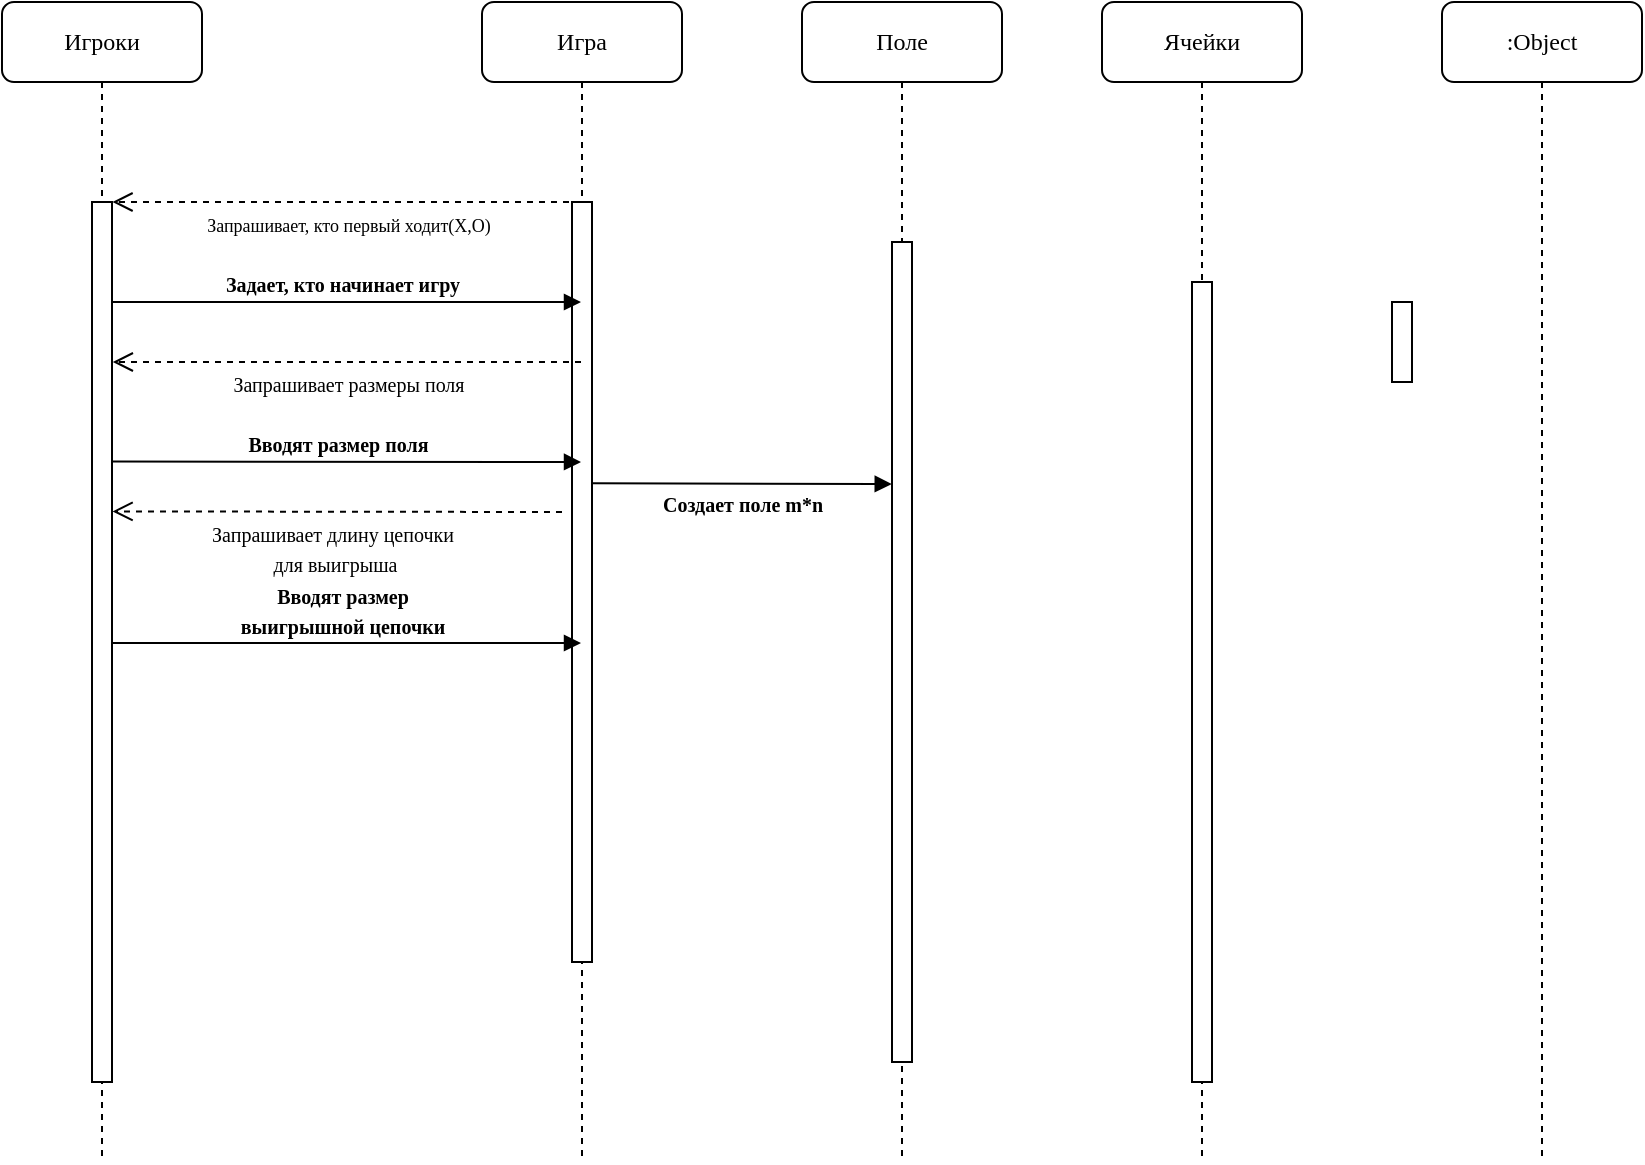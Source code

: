 <mxfile version="13.8.5" type="github">
  <diagram name="Page-1" id="13e1069c-82ec-6db2-03f1-153e76fe0fe0">
    <mxGraphModel dx="1304" dy="698" grid="1" gridSize="10" guides="1" tooltips="1" connect="1" arrows="1" fold="1" page="1" pageScale="1" pageWidth="1100" pageHeight="850" background="#ffffff" math="0" shadow="0">
      <root>
        <mxCell id="0" />
        <mxCell id="1" parent="0" />
        <mxCell id="7baba1c4bc27f4b0-2" value="Игра" style="shape=umlLifeline;perimeter=lifelinePerimeter;whiteSpace=wrap;html=1;container=1;collapsible=0;recursiveResize=0;outlineConnect=0;rounded=1;shadow=0;comic=0;labelBackgroundColor=none;strokeWidth=1;fontFamily=Verdana;fontSize=12;align=center;" parent="1" vertex="1">
          <mxGeometry x="270" y="80" width="100" height="580" as="geometry" />
        </mxCell>
        <mxCell id="7baba1c4bc27f4b0-10" value="" style="html=1;points=[];perimeter=orthogonalPerimeter;rounded=0;shadow=0;comic=0;labelBackgroundColor=none;strokeWidth=1;fontFamily=Verdana;fontSize=12;align=center;" parent="7baba1c4bc27f4b0-2" vertex="1">
          <mxGeometry x="45" y="100" width="10" height="380" as="geometry" />
        </mxCell>
        <mxCell id="7baba1c4bc27f4b0-3" value="Поле" style="shape=umlLifeline;perimeter=lifelinePerimeter;whiteSpace=wrap;html=1;container=1;collapsible=0;recursiveResize=0;outlineConnect=0;rounded=1;shadow=0;comic=0;labelBackgroundColor=none;strokeWidth=1;fontFamily=Verdana;fontSize=12;align=center;" parent="1" vertex="1">
          <mxGeometry x="430" y="80" width="100" height="580" as="geometry" />
        </mxCell>
        <mxCell id="7baba1c4bc27f4b0-13" value="" style="html=1;points=[];perimeter=orthogonalPerimeter;rounded=0;shadow=0;comic=0;labelBackgroundColor=none;strokeWidth=1;fontFamily=Verdana;fontSize=12;align=center;" parent="7baba1c4bc27f4b0-3" vertex="1">
          <mxGeometry x="45" y="120" width="10" height="410" as="geometry" />
        </mxCell>
        <mxCell id="7baba1c4bc27f4b0-4" value="Ячейки" style="shape=umlLifeline;perimeter=lifelinePerimeter;whiteSpace=wrap;html=1;container=1;collapsible=0;recursiveResize=0;outlineConnect=0;rounded=1;shadow=0;comic=0;labelBackgroundColor=none;strokeWidth=1;fontFamily=Verdana;fontSize=12;align=center;" parent="1" vertex="1">
          <mxGeometry x="580" y="80" width="100" height="580" as="geometry" />
        </mxCell>
        <mxCell id="7baba1c4bc27f4b0-16" value="" style="html=1;points=[];perimeter=orthogonalPerimeter;rounded=0;shadow=0;comic=0;labelBackgroundColor=none;strokeWidth=1;fontFamily=Verdana;fontSize=12;align=center;" parent="7baba1c4bc27f4b0-4" vertex="1">
          <mxGeometry x="45" y="140" width="10" height="400" as="geometry" />
        </mxCell>
        <mxCell id="7baba1c4bc27f4b0-5" value=":Object" style="shape=umlLifeline;perimeter=lifelinePerimeter;whiteSpace=wrap;html=1;container=1;collapsible=0;recursiveResize=0;outlineConnect=0;rounded=1;shadow=0;comic=0;labelBackgroundColor=none;strokeWidth=1;fontFamily=Verdana;fontSize=12;align=center;" parent="1" vertex="1">
          <mxGeometry x="750" y="80" width="100" height="580" as="geometry" />
        </mxCell>
        <mxCell id="7baba1c4bc27f4b0-8" value="Игроки" style="shape=umlLifeline;perimeter=lifelinePerimeter;whiteSpace=wrap;html=1;container=1;collapsible=0;recursiveResize=0;outlineConnect=0;rounded=1;shadow=0;comic=0;labelBackgroundColor=none;strokeWidth=1;fontFamily=Verdana;fontSize=12;align=center;" parent="1" vertex="1">
          <mxGeometry x="30" y="80" width="100" height="580" as="geometry" />
        </mxCell>
        <mxCell id="7baba1c4bc27f4b0-9" value="" style="html=1;points=[];perimeter=orthogonalPerimeter;rounded=0;shadow=0;comic=0;labelBackgroundColor=none;strokeWidth=1;fontFamily=Verdana;fontSize=12;align=center;" parent="7baba1c4bc27f4b0-8" vertex="1">
          <mxGeometry x="45" y="100" width="10" height="440" as="geometry" />
        </mxCell>
        <mxCell id="7baba1c4bc27f4b0-19" value="" style="html=1;points=[];perimeter=orthogonalPerimeter;rounded=0;shadow=0;comic=0;labelBackgroundColor=none;strokeWidth=1;fontFamily=Verdana;fontSize=12;align=center;" parent="1" vertex="1">
          <mxGeometry x="725" y="230" width="10" height="40" as="geometry" />
        </mxCell>
        <mxCell id="7baba1c4bc27f4b0-11" value="&lt;font style=&quot;font-size: 10px&quot;&gt;&lt;b&gt;Задает, кто начинает игру&lt;/b&gt;&lt;/font&gt;" style="html=1;verticalAlign=bottom;endArrow=block;labelBackgroundColor=none;fontFamily=Verdana;fontSize=12;edgeStyle=elbowEdgeStyle;elbow=vertical;" parent="1" target="7baba1c4bc27f4b0-2" edge="1">
          <mxGeometry x="-0.024" relative="1" as="geometry">
            <mxPoint x="85" y="230" as="sourcePoint" />
            <mxPoint x="285" y="230" as="targetPoint" />
            <Array as="points">
              <mxPoint x="190" y="230" />
              <mxPoint x="190" y="220" />
            </Array>
            <mxPoint as="offset" />
          </mxGeometry>
        </mxCell>
        <mxCell id="7baba1c4bc27f4b0-14" value="&lt;font style=&quot;font-size: 10px&quot;&gt;&lt;b&gt;Создает поле m*n&lt;/b&gt;&lt;/font&gt;" style="html=1;verticalAlign=bottom;endArrow=block;labelBackgroundColor=none;fontFamily=Verdana;fontSize=12;edgeStyle=elbowEdgeStyle;elbow=vertical;exitX=1.019;exitY=0.37;exitDx=0;exitDy=0;exitPerimeter=0;entryX=-0.013;entryY=0.296;entryDx=0;entryDy=0;entryPerimeter=0;" parent="1" source="7baba1c4bc27f4b0-10" target="7baba1c4bc27f4b0-13" edge="1">
          <mxGeometry x="-0.0" y="-19" relative="1" as="geometry">
            <mxPoint x="370" y="200" as="sourcePoint" />
            <mxPoint x="474" y="309" as="targetPoint" />
            <Array as="points">
              <mxPoint x="400" y="321" />
              <mxPoint x="430" y="310" />
            </Array>
            <mxPoint as="offset" />
          </mxGeometry>
        </mxCell>
        <mxCell id="ZVLFDn94XBPGQm66SeeX-1" value="&lt;font style=&quot;font-size: 10px&quot;&gt;Запрашивает размеры поля&lt;/font&gt;" style="html=1;verticalAlign=bottom;endArrow=open;dashed=1;endSize=8;labelBackgroundColor=none;fontFamily=Verdana;fontSize=12;edgeStyle=elbowEdgeStyle;elbow=vertical;entryX=1.039;entryY=0.182;entryDx=0;entryDy=0;entryPerimeter=0;" edge="1" parent="1" source="7baba1c4bc27f4b0-2" target="7baba1c4bc27f4b0-9">
          <mxGeometry x="0.001" y="20" relative="1" as="geometry">
            <mxPoint x="90" y="260" as="targetPoint" />
            <Array as="points">
              <mxPoint x="190" y="260" />
              <mxPoint x="140" y="210" />
              <mxPoint x="100" y="210" />
              <mxPoint x="180" y="210" />
              <mxPoint x="185" y="210" />
              <mxPoint x="225" y="210" />
              <mxPoint x="255" y="210" />
            </Array>
            <mxPoint x="285" y="260" as="sourcePoint" />
            <mxPoint as="offset" />
          </mxGeometry>
        </mxCell>
        <mxCell id="ZVLFDn94XBPGQm66SeeX-2" value="&lt;font style=&quot;font-size: 10px&quot;&gt;&lt;b&gt;Вводят размер поля&amp;nbsp;&lt;/b&gt;&lt;/font&gt;" style="html=1;verticalAlign=bottom;endArrow=block;labelBackgroundColor=none;fontFamily=Verdana;fontSize=12;edgeStyle=elbowEdgeStyle;elbow=vertical;exitX=0.996;exitY=0.295;exitDx=0;exitDy=0;exitPerimeter=0;" edge="1" parent="1" source="7baba1c4bc27f4b0-9" target="7baba1c4bc27f4b0-2">
          <mxGeometry x="-0.024" relative="1" as="geometry">
            <mxPoint x="90" y="310" as="sourcePoint" />
            <mxPoint x="285" y="309.96" as="targetPoint" />
            <mxPoint as="offset" />
          </mxGeometry>
        </mxCell>
        <mxCell id="ZVLFDn94XBPGQm66SeeX-3" value="&lt;font style=&quot;font-size: 9px&quot;&gt;Запрашивает, кто первый ходит(Х,О)&lt;/font&gt;" style="html=1;verticalAlign=bottom;endArrow=open;dashed=1;endSize=8;labelBackgroundColor=none;fontFamily=Verdana;fontSize=12;edgeStyle=elbowEdgeStyle;elbow=vertical;entryX=1.024;entryY=0;entryDx=0;entryDy=0;entryPerimeter=0;" edge="1" parent="1" source="7baba1c4bc27f4b0-2" target="7baba1c4bc27f4b0-9">
          <mxGeometry x="0.001" y="20" relative="1" as="geometry">
            <mxPoint x="90.0" y="180.08" as="targetPoint" />
            <Array as="points">
              <mxPoint x="194.61" y="180" />
              <mxPoint x="144.61" y="130" />
              <mxPoint x="104.61" y="130" />
              <mxPoint x="184.61" y="130" />
              <mxPoint x="189.61" y="130" />
              <mxPoint x="229.61" y="130" />
              <mxPoint x="259.61" y="130" />
            </Array>
            <mxPoint x="289.61" y="180" as="sourcePoint" />
            <mxPoint as="offset" />
          </mxGeometry>
        </mxCell>
        <mxCell id="ZVLFDn94XBPGQm66SeeX-5" value="&lt;font style=&quot;font-size: 10px&quot;&gt;Запрашивает длину цепочки&lt;br&gt;&amp;nbsp;для выигрыша&lt;/font&gt;" style="html=1;verticalAlign=bottom;endArrow=open;dashed=1;endSize=8;labelBackgroundColor=none;fontFamily=Verdana;fontSize=12;edgeStyle=elbowEdgeStyle;elbow=vertical;entryX=1.027;entryY=0.352;entryDx=0;entryDy=0;entryPerimeter=0;" edge="1" parent="1" target="7baba1c4bc27f4b0-9">
          <mxGeometry x="0.028" y="35" relative="1" as="geometry">
            <mxPoint x="90" y="335" as="targetPoint" />
            <Array as="points">
              <mxPoint x="355" y="334.71" />
              <mxPoint x="345" y="334.71" />
              <mxPoint x="385" y="334.71" />
              <mxPoint x="415" y="334.71" />
            </Array>
            <mxPoint x="310" y="335" as="sourcePoint" />
            <mxPoint as="offset" />
          </mxGeometry>
        </mxCell>
        <mxCell id="ZVLFDn94XBPGQm66SeeX-6" value="&lt;font style=&quot;font-size: 10px&quot;&gt;&lt;b&gt;Вводят размер &lt;br&gt;выигрышной цепочки&lt;/b&gt;&lt;/font&gt;" style="html=1;verticalAlign=bottom;endArrow=block;labelBackgroundColor=none;fontFamily=Verdana;fontSize=12;edgeStyle=elbowEdgeStyle;elbow=vertical;exitX=1.039;exitY=0.501;exitDx=0;exitDy=0;exitPerimeter=0;" edge="1" parent="1" source="7baba1c4bc27f4b0-9" target="7baba1c4bc27f4b0-2">
          <mxGeometry x="-0.024" relative="1" as="geometry">
            <mxPoint x="80" y="401" as="sourcePoint" />
            <mxPoint x="280" y="400" as="targetPoint" />
            <mxPoint as="offset" />
          </mxGeometry>
        </mxCell>
      </root>
    </mxGraphModel>
  </diagram>
</mxfile>
